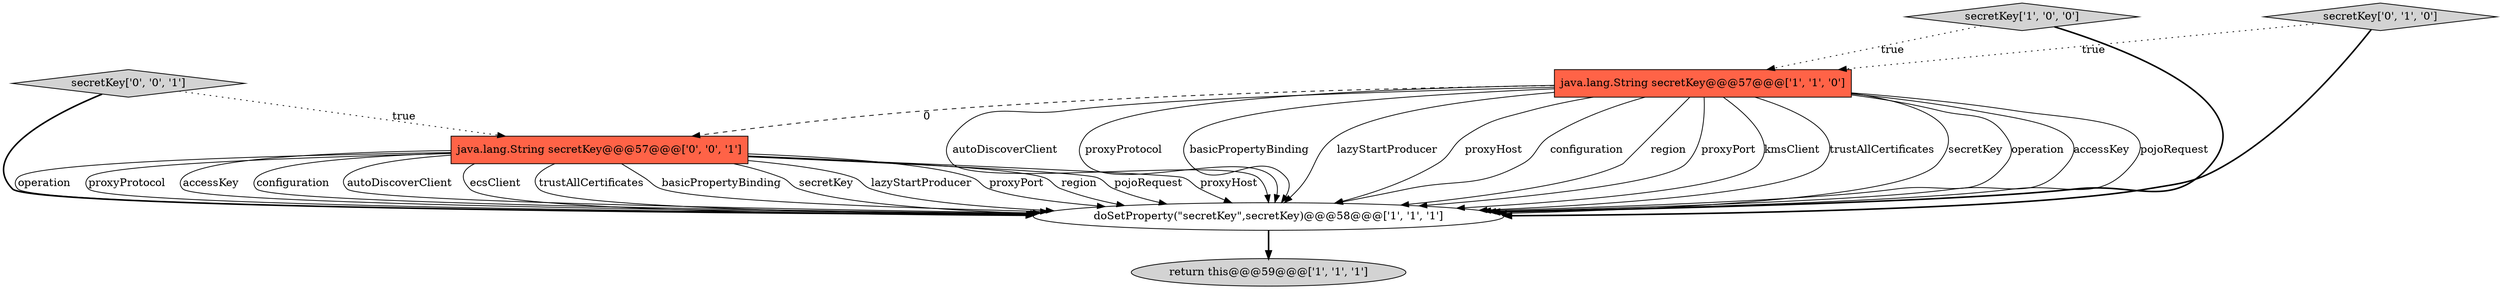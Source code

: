 digraph {
2 [style = filled, label = "java.lang.String secretKey@@@57@@@['1', '1', '0']", fillcolor = tomato, shape = box image = "AAA0AAABBB1BBB"];
5 [style = filled, label = "secretKey['0', '0', '1']", fillcolor = lightgray, shape = diamond image = "AAA0AAABBB3BBB"];
1 [style = filled, label = "return this@@@59@@@['1', '1', '1']", fillcolor = lightgray, shape = ellipse image = "AAA0AAABBB1BBB"];
3 [style = filled, label = "doSetProperty(\"secretKey\",secretKey)@@@58@@@['1', '1', '1']", fillcolor = white, shape = ellipse image = "AAA0AAABBB1BBB"];
0 [style = filled, label = "secretKey['1', '0', '0']", fillcolor = lightgray, shape = diamond image = "AAA0AAABBB1BBB"];
6 [style = filled, label = "java.lang.String secretKey@@@57@@@['0', '0', '1']", fillcolor = tomato, shape = box image = "AAA0AAABBB3BBB"];
4 [style = filled, label = "secretKey['0', '1', '0']", fillcolor = lightgray, shape = diamond image = "AAA0AAABBB2BBB"];
0->3 [style = bold, label=""];
5->3 [style = bold, label=""];
4->3 [style = bold, label=""];
2->3 [style = solid, label="autoDiscoverClient"];
2->3 [style = solid, label="proxyProtocol"];
3->1 [style = bold, label=""];
6->3 [style = solid, label="operation"];
6->3 [style = solid, label="proxyProtocol"];
5->6 [style = dotted, label="true"];
6->3 [style = solid, label="accessKey"];
6->3 [style = solid, label="configuration"];
2->3 [style = solid, label="basicPropertyBinding"];
2->3 [style = solid, label="lazyStartProducer"];
2->3 [style = solid, label="proxyHost"];
2->3 [style = solid, label="configuration"];
6->3 [style = solid, label="autoDiscoverClient"];
2->3 [style = solid, label="region"];
2->3 [style = solid, label="proxyPort"];
2->3 [style = solid, label="kmsClient"];
6->3 [style = solid, label="ecsClient"];
6->3 [style = solid, label="trustAllCertificates"];
6->3 [style = solid, label="basicPropertyBinding"];
6->3 [style = solid, label="secretKey"];
2->3 [style = solid, label="trustAllCertificates"];
6->3 [style = solid, label="lazyStartProducer"];
2->3 [style = solid, label="secretKey"];
2->6 [style = dashed, label="0"];
2->3 [style = solid, label="operation"];
6->3 [style = solid, label="proxyPort"];
6->3 [style = solid, label="region"];
0->2 [style = dotted, label="true"];
6->3 [style = solid, label="pojoRequest"];
2->3 [style = solid, label="accessKey"];
4->2 [style = dotted, label="true"];
2->3 [style = solid, label="pojoRequest"];
6->3 [style = solid, label="proxyHost"];
}
